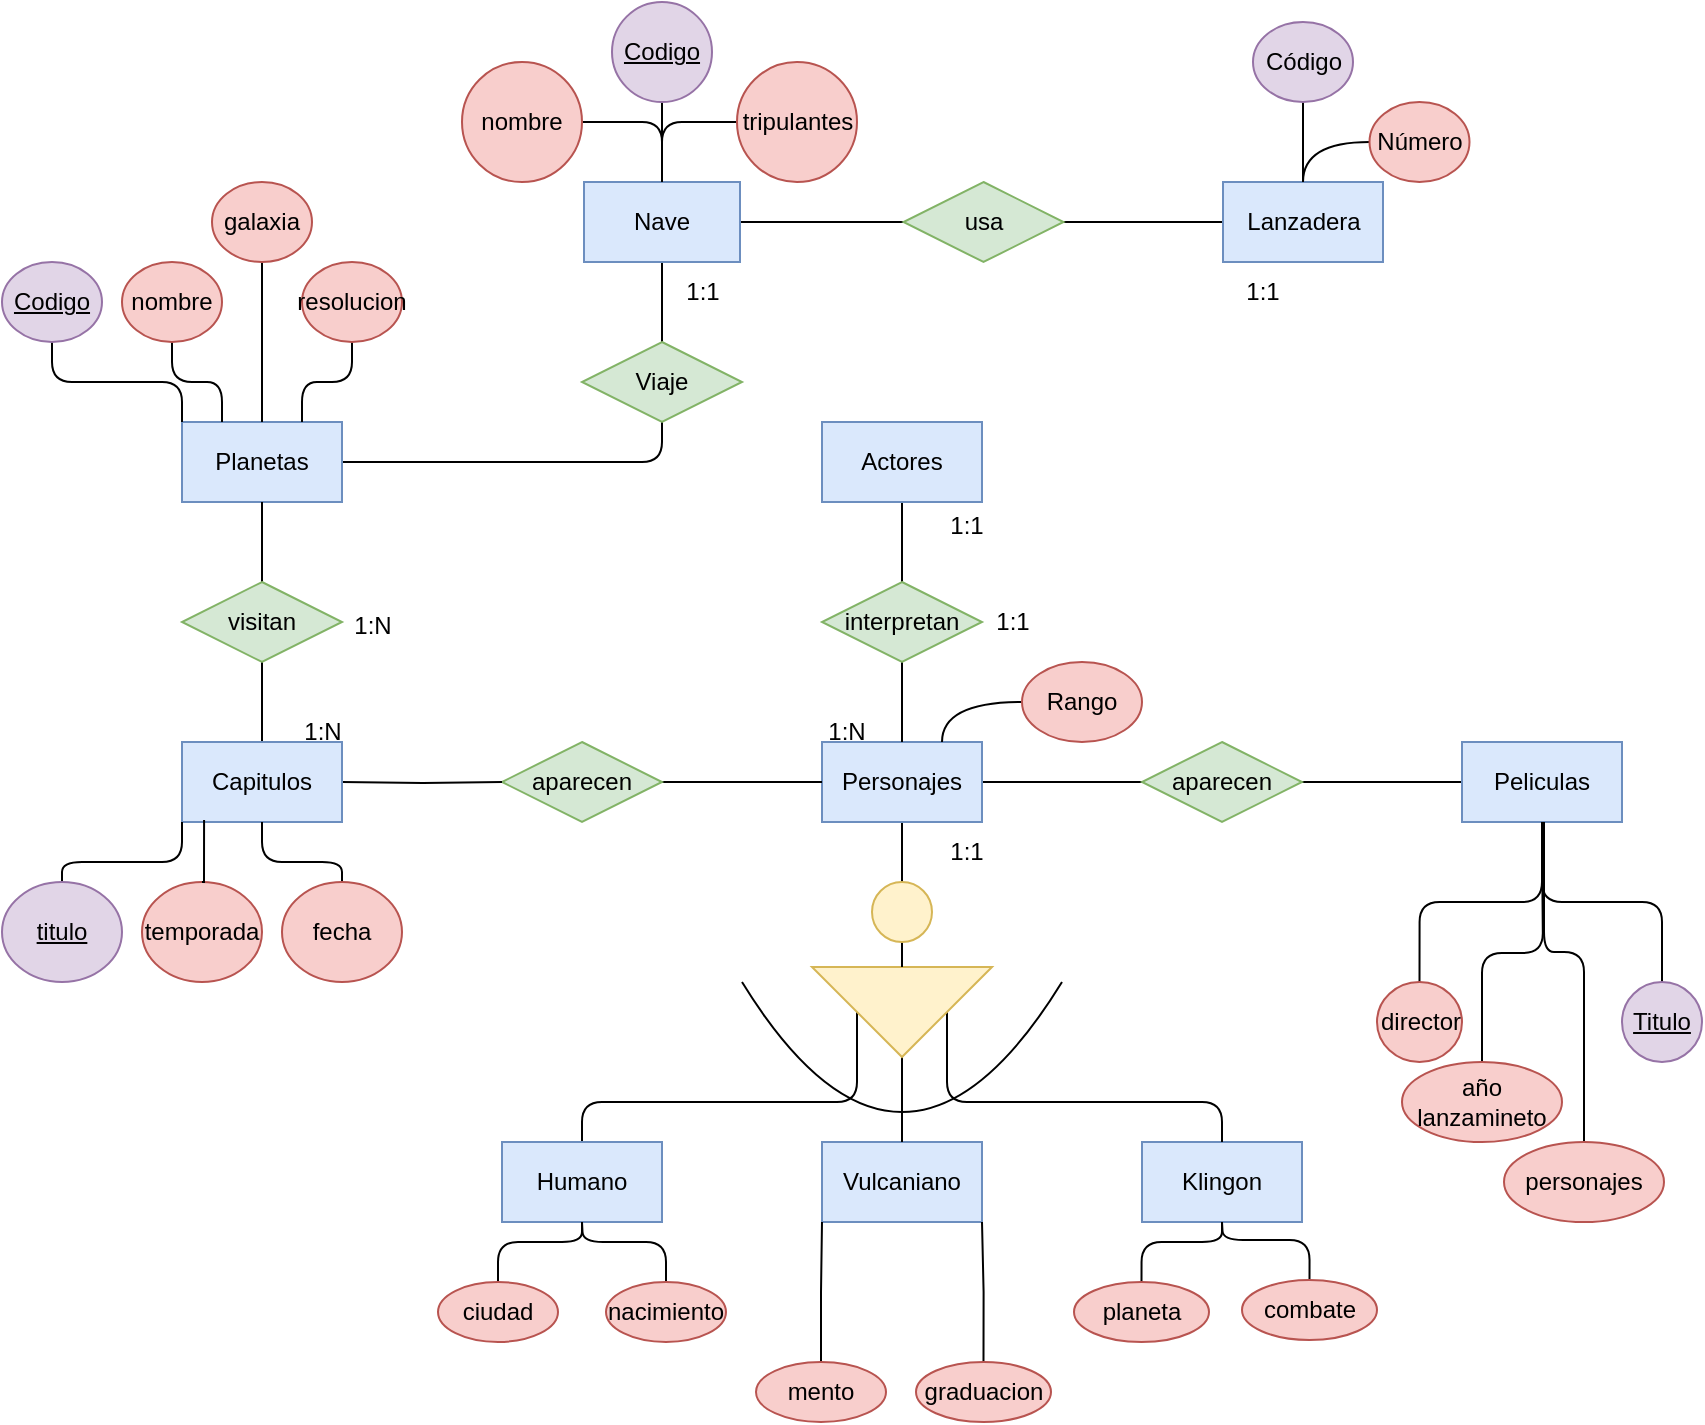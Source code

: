 <mxfile version="22.0.4" type="github">
  <diagram name="Página-1" id="8IehBmQOEfG5XmLC5ZzK">
    <mxGraphModel dx="2261" dy="1964" grid="1" gridSize="10" guides="1" tooltips="1" connect="1" arrows="1" fold="1" page="1" pageScale="1" pageWidth="827" pageHeight="1169" math="0" shadow="0">
      <root>
        <mxCell id="0" />
        <mxCell id="1" parent="0" />
        <mxCell id="cjRCqcB2e3FddYTn2YuW-7" style="edgeStyle=orthogonalEdgeStyle;rounded=0;orthogonalLoop=1;jettySize=auto;html=1;exitX=0.5;exitY=1;exitDx=0;exitDy=0;entryX=0.5;entryY=0;entryDx=0;entryDy=0;endArrow=none;endFill=0;" edge="1" parent="1" source="cjRCqcB2e3FddYTn2YuW-1" target="cjRCqcB2e3FddYTn2YuW-6">
          <mxGeometry relative="1" as="geometry" />
        </mxCell>
        <mxCell id="cjRCqcB2e3FddYTn2YuW-18" style="edgeStyle=orthogonalEdgeStyle;rounded=0;orthogonalLoop=1;jettySize=auto;html=1;exitX=1;exitY=0.5;exitDx=0;exitDy=0;endArrow=none;endFill=0;" edge="1" parent="1" source="cjRCqcB2e3FddYTn2YuW-1" target="cjRCqcB2e3FddYTn2YuW-17">
          <mxGeometry relative="1" as="geometry" />
        </mxCell>
        <mxCell id="cjRCqcB2e3FddYTn2YuW-1" value="Personajes" style="whiteSpace=wrap;html=1;fillColor=#dae8fc;strokeColor=#6c8ebf;" vertex="1" parent="1">
          <mxGeometry x="360" y="120" width="80" height="40" as="geometry" />
        </mxCell>
        <mxCell id="cjRCqcB2e3FddYTn2YuW-9" style="edgeStyle=orthogonalEdgeStyle;rounded=1;orthogonalLoop=1;jettySize=auto;html=1;exitX=0.5;exitY=0;exitDx=0;exitDy=0;entryX=0.5;entryY=1;entryDx=0;entryDy=0;endArrow=none;endFill=0;" edge="1" parent="1" source="cjRCqcB2e3FddYTn2YuW-2" target="cjRCqcB2e3FddYTn2YuW-5">
          <mxGeometry relative="1" as="geometry">
            <Array as="points">
              <mxPoint x="240" y="300" />
              <mxPoint x="378" y="300" />
            </Array>
          </mxGeometry>
        </mxCell>
        <mxCell id="cjRCqcB2e3FddYTn2YuW-2" value="Humano" style="whiteSpace=wrap;html=1;fillColor=#dae8fc;strokeColor=#6c8ebf;" vertex="1" parent="1">
          <mxGeometry x="200" y="320" width="80" height="40" as="geometry" />
        </mxCell>
        <mxCell id="cjRCqcB2e3FddYTn2YuW-3" value="Vulcaniano" style="whiteSpace=wrap;html=1;fillColor=#dae8fc;strokeColor=#6c8ebf;" vertex="1" parent="1">
          <mxGeometry x="360" y="320" width="80" height="40" as="geometry" />
        </mxCell>
        <mxCell id="cjRCqcB2e3FddYTn2YuW-4" value="Klingon" style="whiteSpace=wrap;html=1;fillColor=#dae8fc;strokeColor=#6c8ebf;" vertex="1" parent="1">
          <mxGeometry x="520" y="320" width="80" height="40" as="geometry" />
        </mxCell>
        <mxCell id="cjRCqcB2e3FddYTn2YuW-10" style="edgeStyle=orthogonalEdgeStyle;rounded=0;orthogonalLoop=1;jettySize=auto;html=1;exitX=1;exitY=0.5;exitDx=0;exitDy=0;endArrow=none;endFill=0;" edge="1" parent="1" source="cjRCqcB2e3FddYTn2YuW-5" target="cjRCqcB2e3FddYTn2YuW-3">
          <mxGeometry relative="1" as="geometry" />
        </mxCell>
        <mxCell id="cjRCqcB2e3FddYTn2YuW-11" style="edgeStyle=orthogonalEdgeStyle;rounded=1;orthogonalLoop=1;jettySize=auto;html=1;exitX=0.5;exitY=0;exitDx=0;exitDy=0;entryX=0.5;entryY=0;entryDx=0;entryDy=0;endArrow=none;endFill=0;" edge="1" parent="1" source="cjRCqcB2e3FddYTn2YuW-5" target="cjRCqcB2e3FddYTn2YuW-4">
          <mxGeometry relative="1" as="geometry">
            <Array as="points">
              <mxPoint x="423" y="300" />
              <mxPoint x="560" y="300" />
            </Array>
          </mxGeometry>
        </mxCell>
        <mxCell id="cjRCqcB2e3FddYTn2YuW-5" value="" style="triangle;whiteSpace=wrap;html=1;rotation=90;fillColor=#fff2cc;strokeColor=#d6b656;" vertex="1" parent="1">
          <mxGeometry x="377.5" y="210" width="45" height="90" as="geometry" />
        </mxCell>
        <mxCell id="cjRCqcB2e3FddYTn2YuW-8" style="edgeStyle=orthogonalEdgeStyle;rounded=0;orthogonalLoop=1;jettySize=auto;html=1;exitX=0.5;exitY=1;exitDx=0;exitDy=0;entryX=0;entryY=0.5;entryDx=0;entryDy=0;endArrow=none;endFill=0;" edge="1" parent="1" source="cjRCqcB2e3FddYTn2YuW-6" target="cjRCqcB2e3FddYTn2YuW-5">
          <mxGeometry relative="1" as="geometry" />
        </mxCell>
        <mxCell id="cjRCqcB2e3FddYTn2YuW-6" value="" style="ellipse;whiteSpace=wrap;html=1;fillColor=#fff2cc;strokeColor=#d6b656;" vertex="1" parent="1">
          <mxGeometry x="385" y="190" width="30" height="30" as="geometry" />
        </mxCell>
        <mxCell id="cjRCqcB2e3FddYTn2YuW-12" value="" style="endArrow=none;html=1;curved=1;" edge="1" parent="1">
          <mxGeometry width="50" height="50" relative="1" as="geometry">
            <mxPoint x="320" y="240" as="sourcePoint" />
            <mxPoint x="480" y="240" as="targetPoint" />
            <Array as="points">
              <mxPoint x="400" y="370" />
            </Array>
          </mxGeometry>
        </mxCell>
        <mxCell id="cjRCqcB2e3FddYTn2YuW-16" style="edgeStyle=orthogonalEdgeStyle;rounded=0;orthogonalLoop=1;jettySize=auto;html=1;exitX=0.5;exitY=1;exitDx=0;exitDy=0;entryX=0.5;entryY=0;entryDx=0;entryDy=0;endArrow=none;endFill=0;" edge="1" parent="1" source="cjRCqcB2e3FddYTn2YuW-13" target="cjRCqcB2e3FddYTn2YuW-14">
          <mxGeometry relative="1" as="geometry" />
        </mxCell>
        <mxCell id="cjRCqcB2e3FddYTn2YuW-13" value="Actores" style="whiteSpace=wrap;html=1;fillColor=#dae8fc;strokeColor=#6c8ebf;" vertex="1" parent="1">
          <mxGeometry x="360" y="-40" width="80" height="40" as="geometry" />
        </mxCell>
        <mxCell id="cjRCqcB2e3FddYTn2YuW-15" style="edgeStyle=orthogonalEdgeStyle;rounded=0;orthogonalLoop=1;jettySize=auto;html=1;exitX=0.5;exitY=1;exitDx=0;exitDy=0;entryX=0.5;entryY=0;entryDx=0;entryDy=0;endArrow=none;endFill=0;" edge="1" parent="1" source="cjRCqcB2e3FddYTn2YuW-14" target="cjRCqcB2e3FddYTn2YuW-1">
          <mxGeometry relative="1" as="geometry" />
        </mxCell>
        <mxCell id="cjRCqcB2e3FddYTn2YuW-14" value="interpretan" style="rhombus;whiteSpace=wrap;html=1;fillColor=#d5e8d4;strokeColor=#82b366;" vertex="1" parent="1">
          <mxGeometry x="360" y="40" width="80" height="40" as="geometry" />
        </mxCell>
        <mxCell id="cjRCqcB2e3FddYTn2YuW-20" style="edgeStyle=orthogonalEdgeStyle;rounded=0;orthogonalLoop=1;jettySize=auto;html=1;exitX=1;exitY=0.5;exitDx=0;exitDy=0;entryX=0;entryY=0.5;entryDx=0;entryDy=0;endArrow=none;endFill=0;" edge="1" parent="1" source="cjRCqcB2e3FddYTn2YuW-17" target="cjRCqcB2e3FddYTn2YuW-19">
          <mxGeometry relative="1" as="geometry" />
        </mxCell>
        <mxCell id="cjRCqcB2e3FddYTn2YuW-17" value="aparecen" style="rhombus;whiteSpace=wrap;html=1;fillColor=#d5e8d4;strokeColor=#82b366;" vertex="1" parent="1">
          <mxGeometry x="520" y="120" width="80" height="40" as="geometry" />
        </mxCell>
        <mxCell id="cjRCqcB2e3FddYTn2YuW-19" value="Peliculas" style="whiteSpace=wrap;html=1;fillColor=#dae8fc;strokeColor=#6c8ebf;" vertex="1" parent="1">
          <mxGeometry x="680" y="120" width="80" height="40" as="geometry" />
        </mxCell>
        <mxCell id="cjRCqcB2e3FddYTn2YuW-22" style="edgeStyle=orthogonalEdgeStyle;rounded=0;orthogonalLoop=1;jettySize=auto;html=1;exitX=1;exitY=0.5;exitDx=0;exitDy=0;entryX=0;entryY=0.5;entryDx=0;entryDy=0;endArrow=none;endFill=0;" edge="1" parent="1" source="cjRCqcB2e3FddYTn2YuW-21" target="cjRCqcB2e3FddYTn2YuW-1">
          <mxGeometry relative="1" as="geometry" />
        </mxCell>
        <mxCell id="cjRCqcB2e3FddYTn2YuW-21" value="aparecen" style="rhombus;whiteSpace=wrap;html=1;fillColor=#d5e8d4;strokeColor=#82b366;" vertex="1" parent="1">
          <mxGeometry x="200" y="120" width="80" height="40" as="geometry" />
        </mxCell>
        <mxCell id="cjRCqcB2e3FddYTn2YuW-24" style="edgeStyle=orthogonalEdgeStyle;rounded=0;orthogonalLoop=1;jettySize=auto;html=1;exitX=1;exitY=0.5;exitDx=0;exitDy=0;entryX=0;entryY=0.5;entryDx=0;entryDy=0;endArrow=none;endFill=0;" edge="1" parent="1" target="cjRCqcB2e3FddYTn2YuW-21">
          <mxGeometry relative="1" as="geometry">
            <mxPoint x="120" y="140" as="sourcePoint" />
          </mxGeometry>
        </mxCell>
        <mxCell id="cjRCqcB2e3FddYTn2YuW-67" style="edgeStyle=orthogonalEdgeStyle;rounded=0;orthogonalLoop=1;jettySize=auto;html=1;exitX=0.5;exitY=0;exitDx=0;exitDy=0;endArrow=none;endFill=0;" edge="1" parent="1" source="cjRCqcB2e3FddYTn2YuW-23">
          <mxGeometry relative="1" as="geometry">
            <mxPoint x="80" y="80" as="targetPoint" />
          </mxGeometry>
        </mxCell>
        <mxCell id="cjRCqcB2e3FddYTn2YuW-23" value="Capitulos" style="whiteSpace=wrap;html=1;fillColor=#dae8fc;strokeColor=#6c8ebf;" vertex="1" parent="1">
          <mxGeometry x="40" y="120" width="80" height="40" as="geometry" />
        </mxCell>
        <mxCell id="cjRCqcB2e3FddYTn2YuW-43" style="edgeStyle=orthogonalEdgeStyle;rounded=1;orthogonalLoop=1;jettySize=auto;html=1;exitX=0.5;exitY=0;exitDx=0;exitDy=0;endArrow=none;endFill=0;" edge="1" parent="1" source="cjRCqcB2e3FddYTn2YuW-30" target="cjRCqcB2e3FddYTn2YuW-2">
          <mxGeometry relative="1" as="geometry" />
        </mxCell>
        <mxCell id="cjRCqcB2e3FddYTn2YuW-30" value="ciudad" style="ellipse;whiteSpace=wrap;html=1;fillColor=#f8cecc;strokeColor=#b85450;" vertex="1" parent="1">
          <mxGeometry x="168" y="390" width="60" height="30" as="geometry" />
        </mxCell>
        <mxCell id="cjRCqcB2e3FddYTn2YuW-44" style="edgeStyle=orthogonalEdgeStyle;rounded=1;orthogonalLoop=1;jettySize=auto;html=1;exitX=0.5;exitY=0;exitDx=0;exitDy=0;endArrow=none;endFill=0;" edge="1" parent="1" source="cjRCqcB2e3FddYTn2YuW-32">
          <mxGeometry relative="1" as="geometry">
            <mxPoint x="240" y="360" as="targetPoint" />
          </mxGeometry>
        </mxCell>
        <mxCell id="cjRCqcB2e3FddYTn2YuW-32" value="nacimiento" style="ellipse;whiteSpace=wrap;html=1;fillColor=#f8cecc;strokeColor=#b85450;" vertex="1" parent="1">
          <mxGeometry x="252" y="390" width="60" height="30" as="geometry" />
        </mxCell>
        <mxCell id="cjRCqcB2e3FddYTn2YuW-37" style="edgeStyle=orthogonalEdgeStyle;rounded=0;orthogonalLoop=1;jettySize=auto;html=1;exitX=0.5;exitY=0;exitDx=0;exitDy=0;entryX=0;entryY=1;entryDx=0;entryDy=0;endArrow=none;endFill=0;" edge="1" parent="1" source="cjRCqcB2e3FddYTn2YuW-34" target="cjRCqcB2e3FddYTn2YuW-3">
          <mxGeometry relative="1" as="geometry" />
        </mxCell>
        <mxCell id="cjRCqcB2e3FddYTn2YuW-34" value="mento" style="ellipse;whiteSpace=wrap;html=1;fillColor=#f8cecc;strokeColor=#b85450;" vertex="1" parent="1">
          <mxGeometry x="327" y="430" width="65" height="30" as="geometry" />
        </mxCell>
        <mxCell id="cjRCqcB2e3FddYTn2YuW-38" style="edgeStyle=orthogonalEdgeStyle;rounded=0;orthogonalLoop=1;jettySize=auto;html=1;exitX=0.5;exitY=0;exitDx=0;exitDy=0;entryX=1;entryY=1;entryDx=0;entryDy=0;endArrow=none;endFill=0;" edge="1" parent="1" source="cjRCqcB2e3FddYTn2YuW-35" target="cjRCqcB2e3FddYTn2YuW-3">
          <mxGeometry relative="1" as="geometry" />
        </mxCell>
        <mxCell id="cjRCqcB2e3FddYTn2YuW-35" value="graduacion" style="ellipse;whiteSpace=wrap;html=1;fillColor=#f8cecc;strokeColor=#b85450;" vertex="1" parent="1">
          <mxGeometry x="407" y="430" width="67.5" height="30" as="geometry" />
        </mxCell>
        <mxCell id="cjRCqcB2e3FddYTn2YuW-41" style="edgeStyle=orthogonalEdgeStyle;rounded=1;orthogonalLoop=1;jettySize=auto;html=1;exitX=0.5;exitY=0;exitDx=0;exitDy=0;endArrow=none;endFill=0;" edge="1" parent="1" source="cjRCqcB2e3FddYTn2YuW-39" target="cjRCqcB2e3FddYTn2YuW-4">
          <mxGeometry relative="1" as="geometry" />
        </mxCell>
        <mxCell id="cjRCqcB2e3FddYTn2YuW-39" value="planeta" style="ellipse;whiteSpace=wrap;html=1;fillColor=#f8cecc;strokeColor=#b85450;" vertex="1" parent="1">
          <mxGeometry x="486" y="390" width="67.5" height="30" as="geometry" />
        </mxCell>
        <mxCell id="cjRCqcB2e3FddYTn2YuW-42" style="edgeStyle=orthogonalEdgeStyle;rounded=1;orthogonalLoop=1;jettySize=auto;html=1;exitX=0.5;exitY=0;exitDx=0;exitDy=0;endArrow=none;endFill=0;" edge="1" parent="1" source="cjRCqcB2e3FddYTn2YuW-40">
          <mxGeometry relative="1" as="geometry">
            <mxPoint x="560" y="360" as="targetPoint" />
          </mxGeometry>
        </mxCell>
        <mxCell id="cjRCqcB2e3FddYTn2YuW-40" value="combate" style="ellipse;whiteSpace=wrap;html=1;fillColor=#f8cecc;strokeColor=#b85450;" vertex="1" parent="1">
          <mxGeometry x="570" y="389" width="67.5" height="30" as="geometry" />
        </mxCell>
        <mxCell id="cjRCqcB2e3FddYTn2YuW-85" style="edgeStyle=orthogonalEdgeStyle;rounded=1;orthogonalLoop=1;jettySize=auto;html=1;exitX=1;exitY=0.5;exitDx=0;exitDy=0;entryX=0.5;entryY=1;entryDx=0;entryDy=0;endArrow=none;endFill=0;" edge="1" parent="1" source="cjRCqcB2e3FddYTn2YuW-45" target="cjRCqcB2e3FddYTn2YuW-84">
          <mxGeometry relative="1" as="geometry" />
        </mxCell>
        <mxCell id="cjRCqcB2e3FddYTn2YuW-45" value="Planetas" style="whiteSpace=wrap;html=1;fillColor=#dae8fc;strokeColor=#6c8ebf;" vertex="1" parent="1">
          <mxGeometry x="40" y="-40" width="80" height="40" as="geometry" />
        </mxCell>
        <mxCell id="cjRCqcB2e3FddYTn2YuW-52" style="edgeStyle=orthogonalEdgeStyle;rounded=1;orthogonalLoop=1;jettySize=auto;html=1;exitX=0.5;exitY=0;exitDx=0;exitDy=0;endArrow=none;endFill=0;" edge="1" parent="1" source="cjRCqcB2e3FddYTn2YuW-46">
          <mxGeometry relative="1" as="geometry">
            <mxPoint x="720" y="170" as="targetPoint" />
          </mxGeometry>
        </mxCell>
        <mxCell id="cjRCqcB2e3FddYTn2YuW-46" value="año lanzamineto" style="ellipse;whiteSpace=wrap;html=1;fillColor=#f8cecc;strokeColor=#b85450;" vertex="1" parent="1">
          <mxGeometry x="650" y="280" width="80" height="40" as="geometry" />
        </mxCell>
        <mxCell id="cjRCqcB2e3FddYTn2YuW-51" style="edgeStyle=orthogonalEdgeStyle;rounded=1;orthogonalLoop=1;jettySize=auto;html=1;exitX=0.5;exitY=0;exitDx=0;exitDy=0;entryX=0.5;entryY=1;entryDx=0;entryDy=0;endArrow=none;endFill=0;" edge="1" parent="1" source="cjRCqcB2e3FddYTn2YuW-47" target="cjRCqcB2e3FddYTn2YuW-19">
          <mxGeometry relative="1" as="geometry" />
        </mxCell>
        <mxCell id="cjRCqcB2e3FddYTn2YuW-47" value="&lt;u&gt;Titulo&lt;/u&gt;" style="ellipse;whiteSpace=wrap;html=1;fillColor=#e1d5e7;strokeColor=#9673a6;" vertex="1" parent="1">
          <mxGeometry x="760" y="240" width="40" height="40" as="geometry" />
        </mxCell>
        <mxCell id="cjRCqcB2e3FddYTn2YuW-50" style="edgeStyle=orthogonalEdgeStyle;rounded=1;orthogonalLoop=1;jettySize=auto;html=1;exitX=0.5;exitY=0;exitDx=0;exitDy=0;endArrow=none;endFill=0;" edge="1" parent="1" source="cjRCqcB2e3FddYTn2YuW-49" target="cjRCqcB2e3FddYTn2YuW-19">
          <mxGeometry relative="1" as="geometry" />
        </mxCell>
        <mxCell id="cjRCqcB2e3FddYTn2YuW-49" value="director" style="ellipse;whiteSpace=wrap;html=1;fillColor=#f8cecc;strokeColor=#b85450;" vertex="1" parent="1">
          <mxGeometry x="637.5" y="240" width="42.5" height="40" as="geometry" />
        </mxCell>
        <mxCell id="cjRCqcB2e3FddYTn2YuW-54" style="edgeStyle=orthogonalEdgeStyle;rounded=1;orthogonalLoop=1;jettySize=auto;html=1;exitX=0.5;exitY=0;exitDx=0;exitDy=0;endArrow=none;endFill=0;" edge="1" parent="1" source="cjRCqcB2e3FddYTn2YuW-53" target="cjRCqcB2e3FddYTn2YuW-19">
          <mxGeometry relative="1" as="geometry">
            <mxPoint x="741" y="310" as="sourcePoint" />
            <mxPoint x="721" y="165" as="targetPoint" />
            <Array as="points">
              <mxPoint x="741" y="320" />
              <mxPoint x="741" y="225" />
              <mxPoint x="721" y="225" />
            </Array>
          </mxGeometry>
        </mxCell>
        <mxCell id="cjRCqcB2e3FddYTn2YuW-53" value="personajes" style="ellipse;whiteSpace=wrap;html=1;fillColor=#f8cecc;strokeColor=#b85450;" vertex="1" parent="1">
          <mxGeometry x="701" y="320" width="80" height="40" as="geometry" />
        </mxCell>
        <mxCell id="cjRCqcB2e3FddYTn2YuW-55" value="temporada" style="ellipse;whiteSpace=wrap;html=1;fillColor=#f8cecc;strokeColor=#b85450;" vertex="1" parent="1">
          <mxGeometry x="20" y="190" width="60" height="50" as="geometry" />
        </mxCell>
        <mxCell id="cjRCqcB2e3FddYTn2YuW-57" style="edgeStyle=orthogonalEdgeStyle;rounded=1;orthogonalLoop=1;jettySize=auto;html=1;exitX=0.5;exitY=0;exitDx=0;exitDy=0;entryX=0;entryY=1;entryDx=0;entryDy=0;endArrow=none;endFill=0;" edge="1" parent="1" source="cjRCqcB2e3FddYTn2YuW-56" target="cjRCqcB2e3FddYTn2YuW-23">
          <mxGeometry relative="1" as="geometry">
            <Array as="points">
              <mxPoint x="-20" y="180" />
              <mxPoint x="40" y="180" />
            </Array>
          </mxGeometry>
        </mxCell>
        <mxCell id="cjRCqcB2e3FddYTn2YuW-56" value="&lt;u&gt;titulo&lt;/u&gt;" style="ellipse;whiteSpace=wrap;html=1;fillColor=#e1d5e7;strokeColor=#9673a6;" vertex="1" parent="1">
          <mxGeometry x="-50" y="190" width="60" height="50" as="geometry" />
        </mxCell>
        <mxCell id="cjRCqcB2e3FddYTn2YuW-58" style="edgeStyle=orthogonalEdgeStyle;rounded=0;orthogonalLoop=1;jettySize=auto;html=1;exitX=0.5;exitY=0;exitDx=0;exitDy=0;entryX=0.138;entryY=0.975;entryDx=0;entryDy=0;entryPerimeter=0;endArrow=none;endFill=0;" edge="1" parent="1" source="cjRCqcB2e3FddYTn2YuW-55" target="cjRCqcB2e3FddYTn2YuW-23">
          <mxGeometry relative="1" as="geometry" />
        </mxCell>
        <mxCell id="cjRCqcB2e3FddYTn2YuW-61" style="edgeStyle=orthogonalEdgeStyle;rounded=1;orthogonalLoop=1;jettySize=auto;html=1;exitX=0.5;exitY=0;exitDx=0;exitDy=0;entryX=0.5;entryY=1;entryDx=0;entryDy=0;endArrow=none;endFill=0;" edge="1" parent="1" source="cjRCqcB2e3FddYTn2YuW-60" target="cjRCqcB2e3FddYTn2YuW-23">
          <mxGeometry relative="1" as="geometry">
            <Array as="points">
              <mxPoint x="120" y="180" />
              <mxPoint x="80" y="180" />
            </Array>
          </mxGeometry>
        </mxCell>
        <mxCell id="cjRCqcB2e3FddYTn2YuW-60" value="fecha" style="ellipse;whiteSpace=wrap;html=1;fillColor=#f8cecc;strokeColor=#b85450;" vertex="1" parent="1">
          <mxGeometry x="90" y="190" width="60" height="50" as="geometry" />
        </mxCell>
        <mxCell id="cjRCqcB2e3FddYTn2YuW-69" style="edgeStyle=orthogonalEdgeStyle;rounded=0;orthogonalLoop=1;jettySize=auto;html=1;exitX=0.5;exitY=0;exitDx=0;exitDy=0;endArrow=none;endFill=0;" edge="1" parent="1" source="cjRCqcB2e3FddYTn2YuW-68" target="cjRCqcB2e3FddYTn2YuW-45">
          <mxGeometry relative="1" as="geometry" />
        </mxCell>
        <mxCell id="cjRCqcB2e3FddYTn2YuW-68" value="visitan" style="rhombus;whiteSpace=wrap;html=1;fillColor=#d5e8d4;strokeColor=#82b366;" vertex="1" parent="1">
          <mxGeometry x="40" y="40" width="80" height="40" as="geometry" />
        </mxCell>
        <mxCell id="cjRCqcB2e3FddYTn2YuW-71" style="edgeStyle=orthogonalEdgeStyle;rounded=1;orthogonalLoop=1;jettySize=auto;html=1;exitX=0.5;exitY=1;exitDx=0;exitDy=0;entryX=0;entryY=0;entryDx=0;entryDy=0;endArrow=none;endFill=0;" edge="1" parent="1" source="cjRCqcB2e3FddYTn2YuW-70" target="cjRCqcB2e3FddYTn2YuW-45">
          <mxGeometry relative="1" as="geometry" />
        </mxCell>
        <mxCell id="cjRCqcB2e3FddYTn2YuW-70" value="&lt;u&gt;Codigo&lt;/u&gt;" style="ellipse;whiteSpace=wrap;html=1;fillColor=#e1d5e7;strokeColor=#9673a6;" vertex="1" parent="1">
          <mxGeometry x="-50" y="-120" width="50" height="40" as="geometry" />
        </mxCell>
        <mxCell id="cjRCqcB2e3FddYTn2YuW-74" style="edgeStyle=orthogonalEdgeStyle;rounded=1;orthogonalLoop=1;jettySize=auto;html=1;exitX=0.5;exitY=1;exitDx=0;exitDy=0;entryX=0.25;entryY=0;entryDx=0;entryDy=0;endArrow=none;endFill=0;" edge="1" parent="1" source="cjRCqcB2e3FddYTn2YuW-72" target="cjRCqcB2e3FddYTn2YuW-45">
          <mxGeometry relative="1" as="geometry">
            <Array as="points">
              <mxPoint x="35" y="-60" />
              <mxPoint x="60" y="-60" />
            </Array>
          </mxGeometry>
        </mxCell>
        <mxCell id="cjRCqcB2e3FddYTn2YuW-72" value="nombre" style="ellipse;whiteSpace=wrap;html=1;fillColor=#f8cecc;strokeColor=#b85450;" vertex="1" parent="1">
          <mxGeometry x="10" y="-120" width="50" height="40" as="geometry" />
        </mxCell>
        <mxCell id="cjRCqcB2e3FddYTn2YuW-73" style="edgeStyle=orthogonalEdgeStyle;rounded=0;orthogonalLoop=1;jettySize=auto;html=1;exitX=0.5;exitY=1;exitDx=0;exitDy=0;" edge="1" parent="1" source="cjRCqcB2e3FddYTn2YuW-72" target="cjRCqcB2e3FddYTn2YuW-72">
          <mxGeometry relative="1" as="geometry" />
        </mxCell>
        <mxCell id="cjRCqcB2e3FddYTn2YuW-77" style="edgeStyle=orthogonalEdgeStyle;rounded=0;orthogonalLoop=1;jettySize=auto;html=1;exitX=0.5;exitY=1;exitDx=0;exitDy=0;entryX=0.5;entryY=0;entryDx=0;entryDy=0;endArrow=none;endFill=0;" edge="1" parent="1" source="cjRCqcB2e3FddYTn2YuW-76" target="cjRCqcB2e3FddYTn2YuW-45">
          <mxGeometry relative="1" as="geometry" />
        </mxCell>
        <mxCell id="cjRCqcB2e3FddYTn2YuW-76" value="galaxia" style="ellipse;whiteSpace=wrap;html=1;fillColor=#f8cecc;strokeColor=#b85450;" vertex="1" parent="1">
          <mxGeometry x="55" y="-160" width="50" height="40" as="geometry" />
        </mxCell>
        <mxCell id="cjRCqcB2e3FddYTn2YuW-79" style="edgeStyle=orthogonalEdgeStyle;orthogonalLoop=1;jettySize=auto;html=1;exitX=0;exitY=0.5;exitDx=0;exitDy=0;entryX=0.75;entryY=0;entryDx=0;entryDy=0;curved=1;endArrow=none;endFill=0;" edge="1" parent="1" source="cjRCqcB2e3FddYTn2YuW-78" target="cjRCqcB2e3FddYTn2YuW-1">
          <mxGeometry relative="1" as="geometry" />
        </mxCell>
        <mxCell id="cjRCqcB2e3FddYTn2YuW-78" value="Rango" style="ellipse;whiteSpace=wrap;html=1;fillColor=#f8cecc;strokeColor=#b85450;" vertex="1" parent="1">
          <mxGeometry x="460" y="80" width="60" height="40" as="geometry" />
        </mxCell>
        <mxCell id="cjRCqcB2e3FddYTn2YuW-81" style="edgeStyle=orthogonalEdgeStyle;rounded=1;orthogonalLoop=1;jettySize=auto;html=1;exitX=0.5;exitY=1;exitDx=0;exitDy=0;entryX=0.75;entryY=0;entryDx=0;entryDy=0;endArrow=none;endFill=0;" edge="1" parent="1" source="cjRCqcB2e3FddYTn2YuW-80" target="cjRCqcB2e3FddYTn2YuW-45">
          <mxGeometry relative="1" as="geometry" />
        </mxCell>
        <mxCell id="cjRCqcB2e3FddYTn2YuW-80" value="resolucion" style="ellipse;whiteSpace=wrap;html=1;fillColor=#f8cecc;strokeColor=#b85450;" vertex="1" parent="1">
          <mxGeometry x="100" y="-120" width="50" height="40" as="geometry" />
        </mxCell>
        <mxCell id="cjRCqcB2e3FddYTn2YuW-86" style="edgeStyle=orthogonalEdgeStyle;rounded=0;orthogonalLoop=1;jettySize=auto;html=1;exitX=0.5;exitY=1;exitDx=0;exitDy=0;entryX=0.5;entryY=0;entryDx=0;entryDy=0;endArrow=none;endFill=0;" edge="1" parent="1" source="cjRCqcB2e3FddYTn2YuW-82" target="cjRCqcB2e3FddYTn2YuW-84">
          <mxGeometry relative="1" as="geometry" />
        </mxCell>
        <mxCell id="cjRCqcB2e3FddYTn2YuW-95" style="edgeStyle=orthogonalEdgeStyle;rounded=0;orthogonalLoop=1;jettySize=auto;html=1;exitX=1;exitY=0.5;exitDx=0;exitDy=0;entryX=0;entryY=0.5;entryDx=0;entryDy=0;endArrow=none;endFill=0;" edge="1" parent="1" source="cjRCqcB2e3FddYTn2YuW-82" target="cjRCqcB2e3FddYTn2YuW-94">
          <mxGeometry relative="1" as="geometry" />
        </mxCell>
        <mxCell id="cjRCqcB2e3FddYTn2YuW-82" value="Nave" style="whiteSpace=wrap;html=1;fillColor=#dae8fc;strokeColor=#6c8ebf;" vertex="1" parent="1">
          <mxGeometry x="241" y="-160" width="78" height="40" as="geometry" />
        </mxCell>
        <mxCell id="cjRCqcB2e3FddYTn2YuW-84" value="Viaje" style="rhombus;whiteSpace=wrap;html=1;fillColor=#d5e8d4;strokeColor=#82b366;" vertex="1" parent="1">
          <mxGeometry x="240" y="-80" width="80" height="40" as="geometry" />
        </mxCell>
        <mxCell id="cjRCqcB2e3FddYTn2YuW-89" style="edgeStyle=orthogonalEdgeStyle;rounded=0;orthogonalLoop=1;jettySize=auto;html=1;exitX=0.5;exitY=1;exitDx=0;exitDy=0;entryX=0.5;entryY=0;entryDx=0;entryDy=0;endArrow=none;endFill=0;" edge="1" parent="1" source="cjRCqcB2e3FddYTn2YuW-87" target="cjRCqcB2e3FddYTn2YuW-82">
          <mxGeometry relative="1" as="geometry" />
        </mxCell>
        <mxCell id="cjRCqcB2e3FddYTn2YuW-87" value="&lt;u&gt;Codigo&lt;/u&gt;" style="ellipse;whiteSpace=wrap;html=1;fillColor=#e1d5e7;strokeColor=#9673a6;" vertex="1" parent="1">
          <mxGeometry x="255" y="-250" width="50" height="50" as="geometry" />
        </mxCell>
        <mxCell id="cjRCqcB2e3FddYTn2YuW-90" style="edgeStyle=orthogonalEdgeStyle;rounded=1;orthogonalLoop=1;jettySize=auto;html=1;exitX=0;exitY=0.5;exitDx=0;exitDy=0;entryX=0.5;entryY=0;entryDx=0;entryDy=0;endArrow=none;endFill=0;" edge="1" parent="1" source="cjRCqcB2e3FddYTn2YuW-88" target="cjRCqcB2e3FddYTn2YuW-82">
          <mxGeometry relative="1" as="geometry" />
        </mxCell>
        <mxCell id="cjRCqcB2e3FddYTn2YuW-88" value="tripulantes" style="ellipse;whiteSpace=wrap;html=1;fillColor=#f8cecc;strokeColor=#b85450;" vertex="1" parent="1">
          <mxGeometry x="317.5" y="-220" width="60" height="60" as="geometry" />
        </mxCell>
        <mxCell id="cjRCqcB2e3FddYTn2YuW-92" style="edgeStyle=orthogonalEdgeStyle;rounded=1;orthogonalLoop=1;jettySize=auto;html=1;exitX=1;exitY=0.5;exitDx=0;exitDy=0;entryX=0.5;entryY=0;entryDx=0;entryDy=0;endArrow=none;endFill=0;" edge="1" parent="1" source="cjRCqcB2e3FddYTn2YuW-91" target="cjRCqcB2e3FddYTn2YuW-82">
          <mxGeometry relative="1" as="geometry" />
        </mxCell>
        <mxCell id="cjRCqcB2e3FddYTn2YuW-91" value="nombre" style="ellipse;whiteSpace=wrap;html=1;fillColor=#f8cecc;strokeColor=#b85450;" vertex="1" parent="1">
          <mxGeometry x="180" y="-220" width="60" height="60" as="geometry" />
        </mxCell>
        <mxCell id="cjRCqcB2e3FddYTn2YuW-93" value="Lanzadera" style="whiteSpace=wrap;html=1;fillColor=#dae8fc;strokeColor=#6c8ebf;" vertex="1" parent="1">
          <mxGeometry x="560.5" y="-160" width="80" height="40" as="geometry" />
        </mxCell>
        <mxCell id="cjRCqcB2e3FddYTn2YuW-96" style="edgeStyle=orthogonalEdgeStyle;rounded=0;orthogonalLoop=1;jettySize=auto;html=1;exitX=1;exitY=0.5;exitDx=0;exitDy=0;endArrow=none;endFill=0;" edge="1" parent="1" source="cjRCqcB2e3FddYTn2YuW-94">
          <mxGeometry relative="1" as="geometry">
            <mxPoint x="560" y="-140" as="targetPoint" />
          </mxGeometry>
        </mxCell>
        <mxCell id="cjRCqcB2e3FddYTn2YuW-94" value="usa" style="rhombus;whiteSpace=wrap;html=1;fillColor=#d5e8d4;strokeColor=#82b366;" vertex="1" parent="1">
          <mxGeometry x="400.75" y="-160" width="80" height="40" as="geometry" />
        </mxCell>
        <mxCell id="cjRCqcB2e3FddYTn2YuW-98" style="edgeStyle=orthogonalEdgeStyle;rounded=0;orthogonalLoop=1;jettySize=auto;html=1;exitX=0.5;exitY=1;exitDx=0;exitDy=0;entryX=0.5;entryY=0;entryDx=0;entryDy=0;endArrow=none;endFill=0;" edge="1" parent="1" source="cjRCqcB2e3FddYTn2YuW-97" target="cjRCqcB2e3FddYTn2YuW-93">
          <mxGeometry relative="1" as="geometry" />
        </mxCell>
        <mxCell id="cjRCqcB2e3FddYTn2YuW-97" value="Código" style="ellipse;whiteSpace=wrap;html=1;fillColor=#e1d5e7;strokeColor=#9673a6;" vertex="1" parent="1">
          <mxGeometry x="575.5" y="-240" width="50" height="40" as="geometry" />
        </mxCell>
        <mxCell id="cjRCqcB2e3FddYTn2YuW-100" style="edgeStyle=orthogonalEdgeStyle;orthogonalLoop=1;jettySize=auto;html=1;exitX=0;exitY=0.5;exitDx=0;exitDy=0;entryX=0.5;entryY=0;entryDx=0;entryDy=0;curved=1;endArrow=none;endFill=0;" edge="1" parent="1" source="cjRCqcB2e3FddYTn2YuW-99" target="cjRCqcB2e3FddYTn2YuW-93">
          <mxGeometry relative="1" as="geometry" />
        </mxCell>
        <mxCell id="cjRCqcB2e3FddYTn2YuW-99" value="Número" style="ellipse;whiteSpace=wrap;html=1;fillColor=#f8cecc;strokeColor=#b85450;" vertex="1" parent="1">
          <mxGeometry x="633.75" y="-200" width="50" height="40" as="geometry" />
        </mxCell>
        <mxCell id="cjRCqcB2e3FddYTn2YuW-101" value="1:N" style="text;html=1;align=center;verticalAlign=middle;resizable=0;points=[];autosize=1;strokeColor=none;fillColor=none;" vertex="1" parent="1">
          <mxGeometry x="115" y="47" width="40" height="30" as="geometry" />
        </mxCell>
        <mxCell id="cjRCqcB2e3FddYTn2YuW-102" value="1:N" style="text;html=1;align=center;verticalAlign=middle;resizable=0;points=[];autosize=1;strokeColor=none;fillColor=none;" vertex="1" parent="1">
          <mxGeometry x="90" y="100" width="40" height="30" as="geometry" />
        </mxCell>
        <mxCell id="cjRCqcB2e3FddYTn2YuW-103" value="1:1" style="text;html=1;align=center;verticalAlign=middle;resizable=0;points=[];autosize=1;strokeColor=none;fillColor=none;" vertex="1" parent="1">
          <mxGeometry x="280" y="-120" width="40" height="30" as="geometry" />
        </mxCell>
        <mxCell id="cjRCqcB2e3FddYTn2YuW-104" value="1:1" style="text;html=1;align=center;verticalAlign=middle;resizable=0;points=[];autosize=1;strokeColor=none;fillColor=none;" vertex="1" parent="1">
          <mxGeometry x="560" y="-120" width="40" height="30" as="geometry" />
        </mxCell>
        <mxCell id="cjRCqcB2e3FddYTn2YuW-105" value="1:N" style="text;html=1;align=center;verticalAlign=middle;resizable=0;points=[];autosize=1;strokeColor=none;fillColor=none;" vertex="1" parent="1">
          <mxGeometry x="352" y="100" width="40" height="30" as="geometry" />
        </mxCell>
        <mxCell id="cjRCqcB2e3FddYTn2YuW-106" value="1:1" style="text;html=1;align=center;verticalAlign=middle;resizable=0;points=[];autosize=1;strokeColor=none;fillColor=none;" vertex="1" parent="1">
          <mxGeometry x="412" y="-3" width="40" height="30" as="geometry" />
        </mxCell>
        <mxCell id="cjRCqcB2e3FddYTn2YuW-107" value="1:1" style="text;html=1;align=center;verticalAlign=middle;resizable=0;points=[];autosize=1;strokeColor=none;fillColor=none;" vertex="1" parent="1">
          <mxGeometry x="434.5" y="45" width="40" height="30" as="geometry" />
        </mxCell>
        <mxCell id="cjRCqcB2e3FddYTn2YuW-108" value="1:1" style="text;html=1;align=center;verticalAlign=middle;resizable=0;points=[];autosize=1;strokeColor=none;fillColor=none;" vertex="1" parent="1">
          <mxGeometry x="412" y="160" width="40" height="30" as="geometry" />
        </mxCell>
      </root>
    </mxGraphModel>
  </diagram>
</mxfile>
